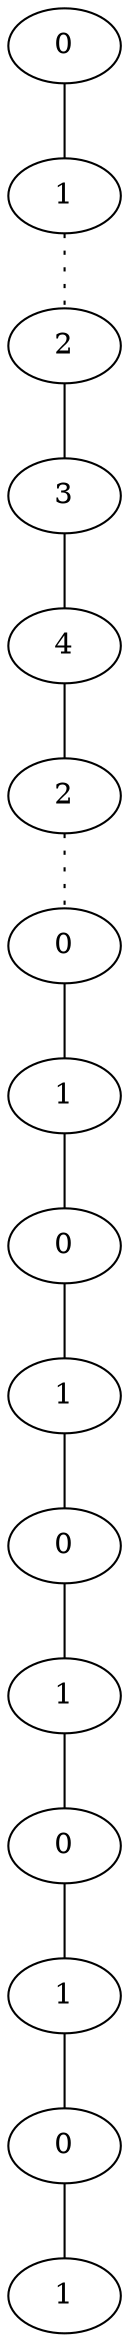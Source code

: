 graph {
a0[label=0];
a1[label=1];
a2[label=2];
a3[label=3];
a4[label=4];
a5[label=2];
a6[label=0];
a7[label=1];
a8[label=0];
a9[label=1];
a10[label=0];
a11[label=1];
a12[label=0];
a13[label=1];
a14[label=0];
a15[label=1];
a0 -- a1;
a1 -- a2 [style=dotted];
a2 -- a3;
a3 -- a4;
a4 -- a5;
a5 -- a6 [style=dotted];
a6 -- a7;
a7 -- a8;
a8 -- a9;
a9 -- a10;
a10 -- a11;
a11 -- a12;
a12 -- a13;
a13 -- a14;
a14 -- a15;
}
